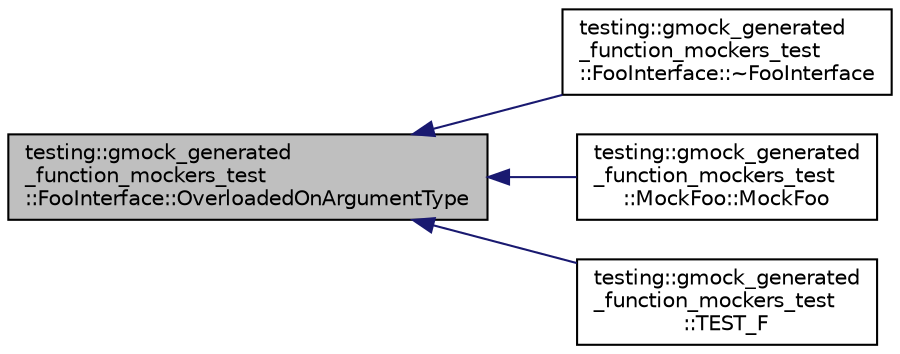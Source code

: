 digraph "testing::gmock_generated_function_mockers_test::FooInterface::OverloadedOnArgumentType"
{
  edge [fontname="Helvetica",fontsize="10",labelfontname="Helvetica",labelfontsize="10"];
  node [fontname="Helvetica",fontsize="10",shape=record];
  rankdir="LR";
  Node38 [label="testing::gmock_generated\l_function_mockers_test\l::FooInterface::OverloadedOnArgumentType",height=0.2,width=0.4,color="black", fillcolor="grey75", style="filled", fontcolor="black"];
  Node38 -> Node39 [dir="back",color="midnightblue",fontsize="10",style="solid",fontname="Helvetica"];
  Node39 [label="testing::gmock_generated\l_function_mockers_test\l::FooInterface::~FooInterface",height=0.2,width=0.4,color="black", fillcolor="white", style="filled",URL="$d3/d8c/classtesting_1_1gmock__generated__function__mockers__test_1_1_foo_interface.html#ad4eb4709c9ae9b1cdaded8d05567cdbb"];
  Node38 -> Node40 [dir="back",color="midnightblue",fontsize="10",style="solid",fontname="Helvetica"];
  Node40 [label="testing::gmock_generated\l_function_mockers_test\l::MockFoo::MockFoo",height=0.2,width=0.4,color="black", fillcolor="white", style="filled",URL="$dc/d07/classtesting_1_1gmock__generated__function__mockers__test_1_1_mock_foo.html#a05d4aeb00d75b5dbf627a5db2c0ada7f"];
  Node38 -> Node41 [dir="back",color="midnightblue",fontsize="10",style="solid",fontname="Helvetica"];
  Node41 [label="testing::gmock_generated\l_function_mockers_test\l::TEST_F",height=0.2,width=0.4,color="black", fillcolor="white", style="filled",URL="$dc/d1b/namespacetesting_1_1gmock__generated__function__mockers__test.html#a6fb9a5901e2d2066a9fe5a3d05c0cbe1"];
}
